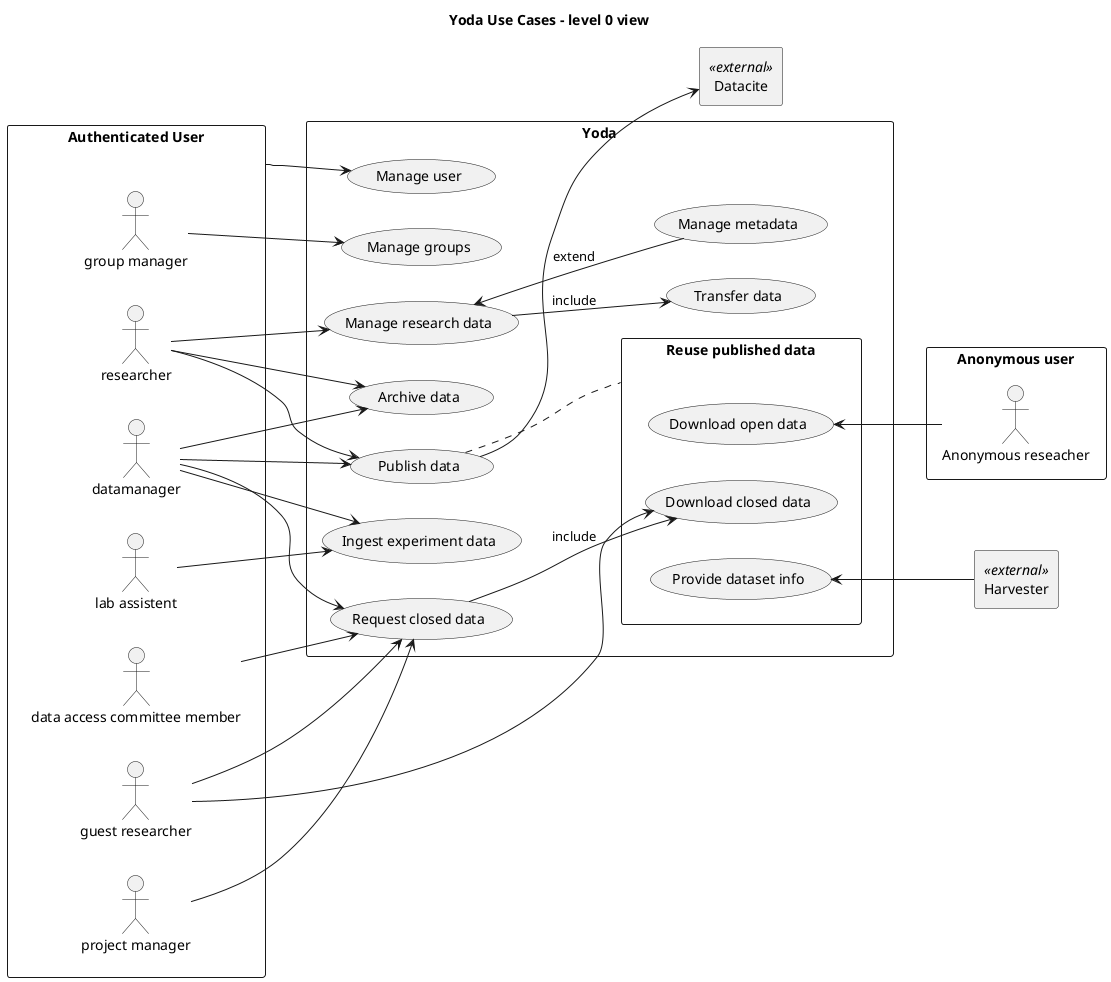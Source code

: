 @startuml
title "Yoda Use Cases - level 0 view"
left to right direction

' USE CASES

rectangle "Yoda" as YODA {
  usecase "Manage user" as UC_USER 
  usecase "Manage groups" as UC_GROUPS
  usecase "Manage research data" as UC_RESEARCH
    usecase "Transfer data" as UC_TRANSFER
    usecase "Manage metadata" as UC_METADATA
  usecase "Archive data" as UC_ARCHIVE
  usecase "Publish data" as UC_PUBLISH
  rectangle "Reuse published data" as UC_REUSE {
    usecase "Download open data" as UC_REUSE_OPEN
    usecase "Download closed data" as UC_REUSE_CLOSED
    usecase "Provide dataset info" as UC_HARVEST
  }
  usecase "Request closed data" as UC_DATA_REQUEST
  usecase "Ingest experiment data" as UC_INTAKE
}

' INTERNAL ACTORS

rectangle "Authenticated User" as USER {
  actor "group manager" as GM
  actor "datamanager" as DM
  actor "researcher" as R
  actor "guest researcher" as GUEST
  actor "data access committee member" as DAC
  actor "project manager" as PM
  actor "lab assistent" as L
}

rectangle "Anonymous user" {
  actor "Anonymous reseacher" as ANONYMOUS
}

' EXTERNAL ACTORS

rectangle "Datacite" <<external>> as DATACITE

rectangle "Harvester" <<external>> AS HARVESTER



' RELATIONSHIPS BETWEEN ACTORS AND USE CASES

GM --> UC_GROUPS
R --> UC_RESEARCH
R --> UC_ARCHIVE
DM --> UC_ARCHIVE
R --> UC_PUBLISH
DM --> UC_PUBLISH
L --> UC_INTAKE
DM --> UC_INTAKE
DM --> UC_DATA_REQUEST
DAC --> UC_DATA_REQUEST
PM --> UC_DATA_REQUEST
GUEST --> UC_DATA_REQUEST 
GUEST --> UC_REUSE_CLOSED
UC_HARVEST <-- HARVESTER 
USER --> UC_USER
UC_REUSE_OPEN <-- ANONYMOUS
UC_PUBLISH --> DATACITE

' RELATIONSHIPS BETWEEN USE CASES

UC_PUBLISH .. UC_REUSE
UC_RESEARCH --> UC_TRANSFER : include
UC_RESEARCH <-- UC_METADATA : extend
UC_DATA_REQUEST --> UC_REUSE_CLOSED : include

@enduml
